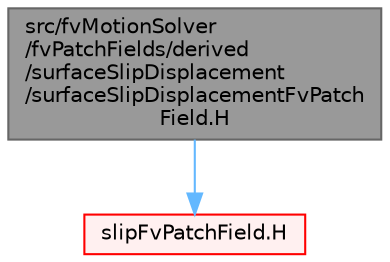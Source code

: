 digraph "src/fvMotionSolver/fvPatchFields/derived/surfaceSlipDisplacement/surfaceSlipDisplacementFvPatchField.H"
{
 // LATEX_PDF_SIZE
  bgcolor="transparent";
  edge [fontname=Helvetica,fontsize=10,labelfontname=Helvetica,labelfontsize=10];
  node [fontname=Helvetica,fontsize=10,shape=box,height=0.2,width=0.4];
  Node1 [id="Node000001",label="src/fvMotionSolver\l/fvPatchFields/derived\l/surfaceSlipDisplacement\l/surfaceSlipDisplacementFvPatch\lField.H",height=0.2,width=0.4,color="gray40", fillcolor="grey60", style="filled", fontcolor="black",tooltip=" "];
  Node1 -> Node2 [id="edge1_Node000001_Node000002",color="steelblue1",style="solid",tooltip=" "];
  Node2 [id="Node000002",label="slipFvPatchField.H",height=0.2,width=0.4,color="red", fillcolor="#FFF0F0", style="filled",URL="$slipFvPatchField_8H.html",tooltip=" "];
}
